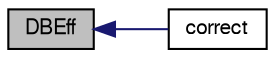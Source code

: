 digraph "DBEff"
{
  bgcolor="transparent";
  edge [fontname="FreeSans",fontsize="10",labelfontname="FreeSans",labelfontsize="10"];
  node [fontname="FreeSans",fontsize="10",shape=record];
  rankdir="LR";
  Node369 [label="DBEff",height=0.2,width=0.4,color="black", fillcolor="grey75", style="filled", fontcolor="black"];
  Node369 -> Node370 [dir="back",color="midnightblue",fontsize="10",style="solid",fontname="FreeSans"];
  Node370 [label="correct",height=0.2,width=0.4,color="black",URL="$a30614.html#a4f67b3ab06ec329ec02fa14d5f15d8f2",tooltip="Correct Eddy-Viscosity and related properties. "];
}

